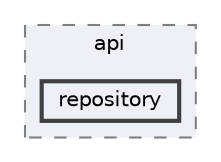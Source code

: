 digraph "repository/core/src/main/java/com/sterlite/cal/config/api/repository"
{
 // LATEX_PDF_SIZE
  bgcolor="transparent";
  edge [fontname=Helvetica,fontsize=10,labelfontname=Helvetica,labelfontsize=10];
  node [fontname=Helvetica,fontsize=10,shape=box,height=0.2,width=0.4];
  compound=true
  subgraph clusterdir_a353b6383504f5f4bcf1f8efe19592f8 {
    graph [ bgcolor="#edf0f7", pencolor="grey50", label="api", fontname=Helvetica,fontsize=10 style="filled,dashed", URL="dir_a353b6383504f5f4bcf1f8efe19592f8.html",tooltip=""]
  dir_91dafa900d57924f471255321b52d223 [label="repository", fillcolor="#edf0f7", color="grey25", style="filled,bold", URL="dir_91dafa900d57924f471255321b52d223.html",tooltip=""];
  }
}
